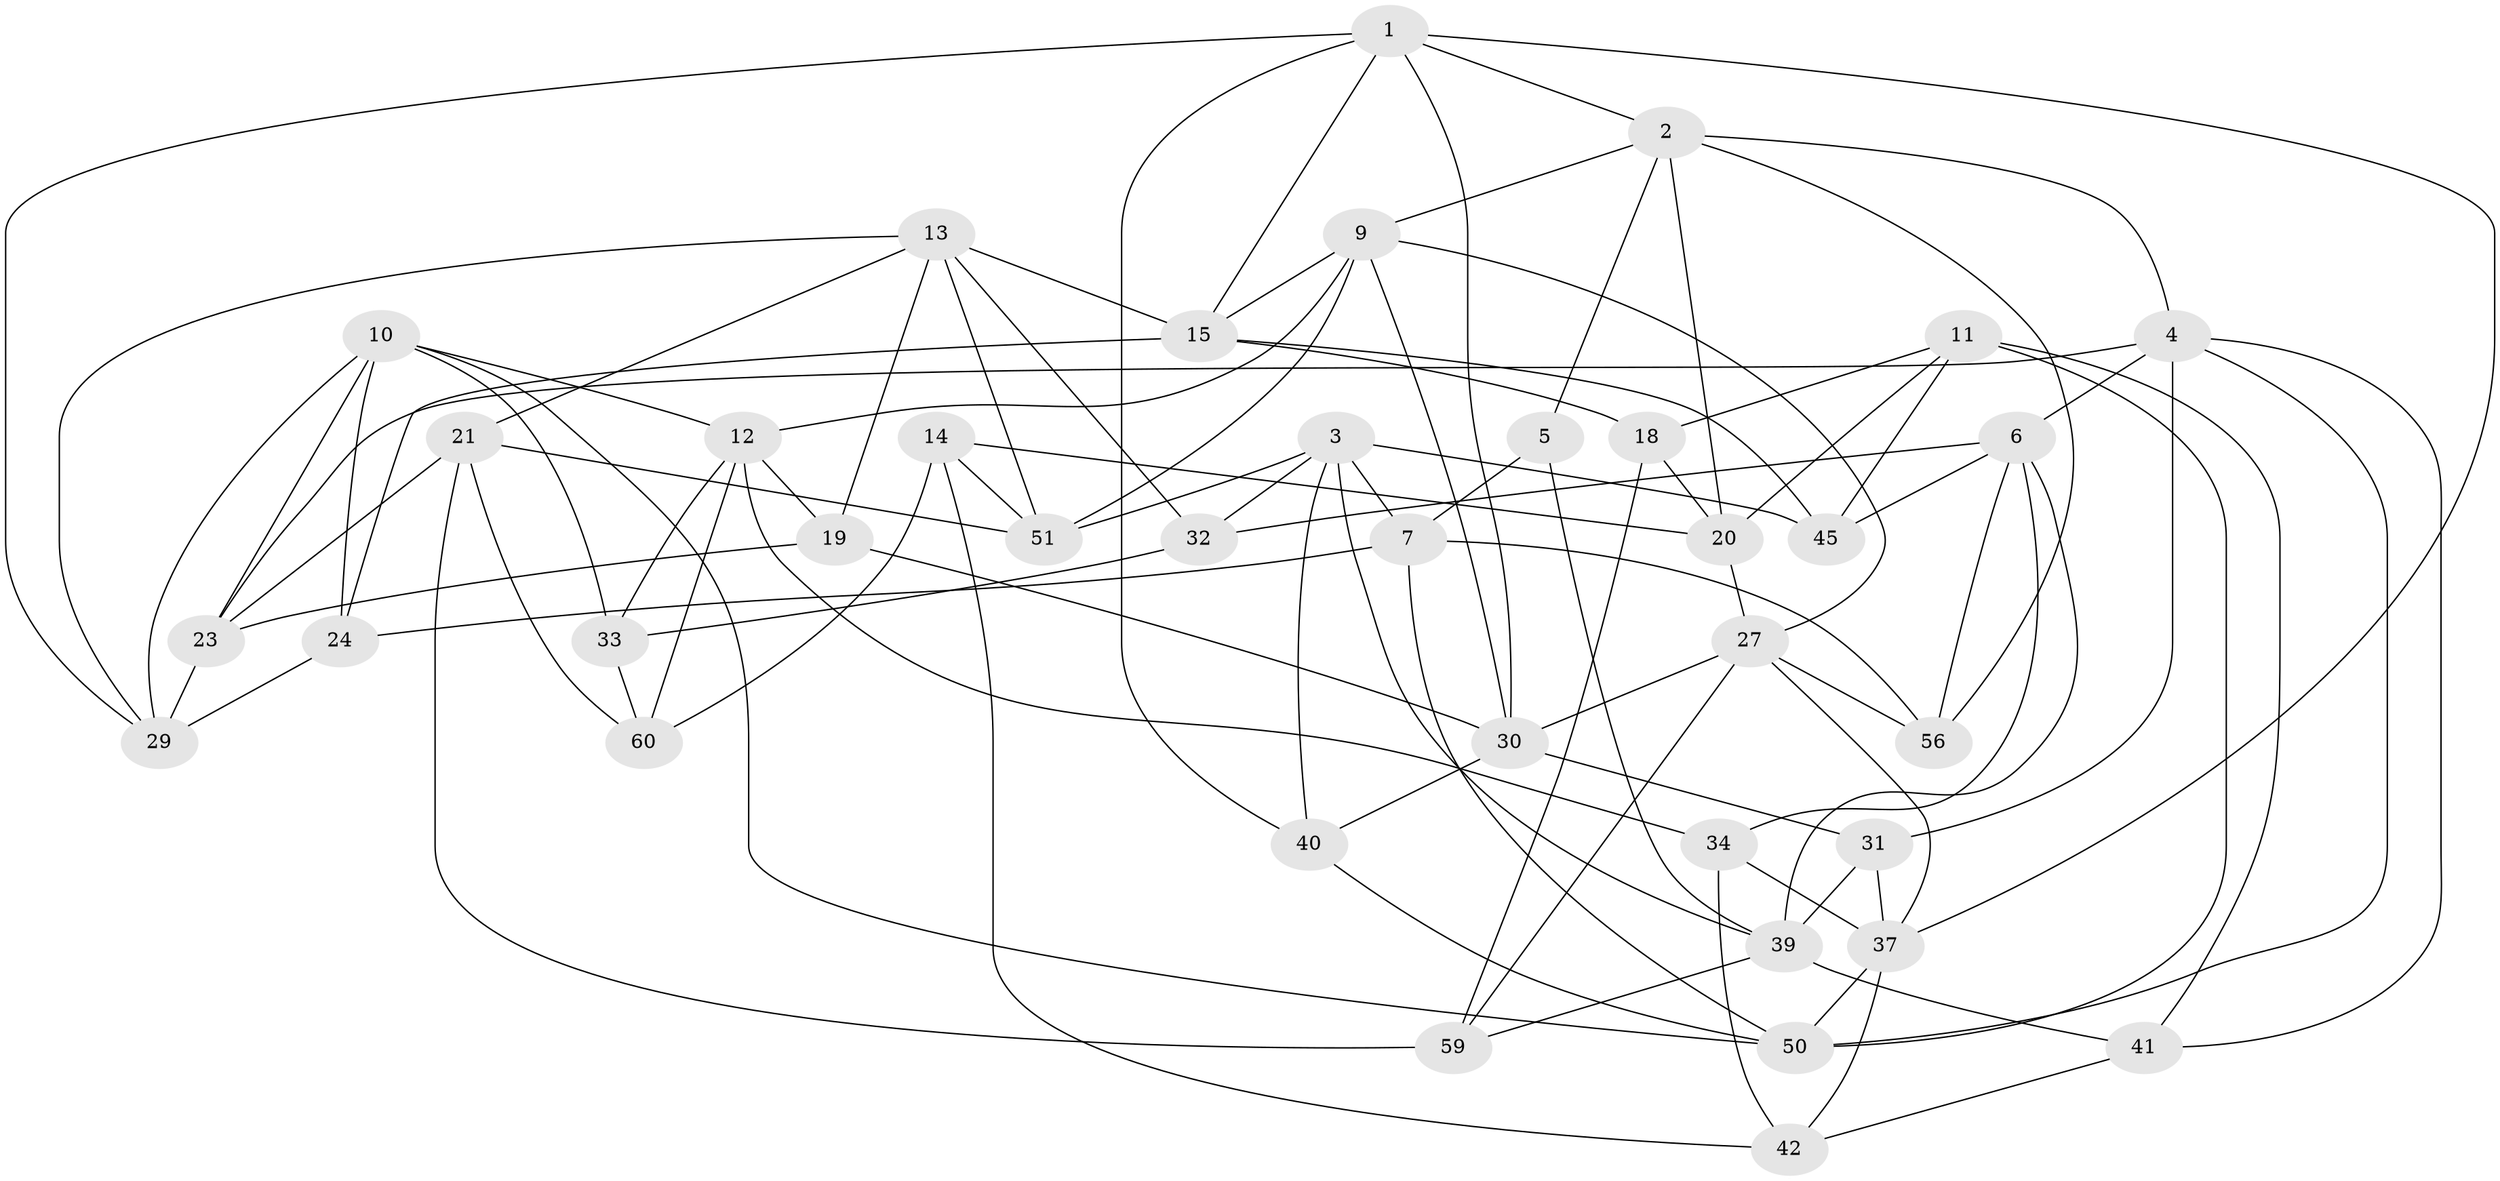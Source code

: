 // original degree distribution, {4: 1.0}
// Generated by graph-tools (version 1.1) at 2025/11/02/27/25 16:11:42]
// undirected, 38 vertices, 94 edges
graph export_dot {
graph [start="1"]
  node [color=gray90,style=filled];
  1 [super="+22"];
  2 [super="+16"];
  3 [super="+38"];
  4 [super="+25"];
  5;
  6 [super="+26"];
  7 [super="+8"];
  9 [super="+28"];
  10 [super="+17"];
  11 [super="+48"];
  12 [super="+44"];
  13 [super="+57"];
  14;
  15 [super="+55"];
  18;
  19;
  20 [super="+46"];
  21 [super="+58"];
  23 [super="+49"];
  24;
  27 [super="+35"];
  29 [super="+47"];
  30 [super="+36"];
  31;
  32;
  33;
  34;
  37 [super="+43"];
  39 [super="+53"];
  40;
  41;
  42;
  45;
  50 [super="+54"];
  51 [super="+52"];
  56;
  59;
  60;
  1 -- 40;
  1 -- 37;
  1 -- 15;
  1 -- 2;
  1 -- 29;
  1 -- 30;
  2 -- 9;
  2 -- 20;
  2 -- 4;
  2 -- 56;
  2 -- 5;
  3 -- 40;
  3 -- 45;
  3 -- 32;
  3 -- 51;
  3 -- 7;
  3 -- 39;
  4 -- 50;
  4 -- 31;
  4 -- 41;
  4 -- 6;
  4 -- 23;
  5 -- 39;
  5 -- 7 [weight=2];
  6 -- 32;
  6 -- 34;
  6 -- 56;
  6 -- 45;
  6 -- 39;
  7 -- 24;
  7 -- 50;
  7 -- 56;
  9 -- 27;
  9 -- 15;
  9 -- 51;
  9 -- 12;
  9 -- 30;
  10 -- 24;
  10 -- 33;
  10 -- 50;
  10 -- 29;
  10 -- 23;
  10 -- 12;
  11 -- 41;
  11 -- 45;
  11 -- 18;
  11 -- 20 [weight=2];
  11 -- 50;
  12 -- 33;
  12 -- 34;
  12 -- 19;
  12 -- 60;
  13 -- 15;
  13 -- 21;
  13 -- 29;
  13 -- 32;
  13 -- 51;
  13 -- 19;
  14 -- 51;
  14 -- 60;
  14 -- 42;
  14 -- 20;
  15 -- 18;
  15 -- 24;
  15 -- 45;
  18 -- 59;
  18 -- 20;
  19 -- 30;
  19 -- 23;
  20 -- 27;
  21 -- 23;
  21 -- 59;
  21 -- 51 [weight=2];
  21 -- 60;
  23 -- 29 [weight=2];
  24 -- 29;
  27 -- 59;
  27 -- 30;
  27 -- 56;
  27 -- 37;
  30 -- 31;
  30 -- 40;
  31 -- 37;
  31 -- 39;
  32 -- 33;
  33 -- 60;
  34 -- 37;
  34 -- 42;
  37 -- 42;
  37 -- 50;
  39 -- 41;
  39 -- 59;
  40 -- 50;
  41 -- 42;
}
